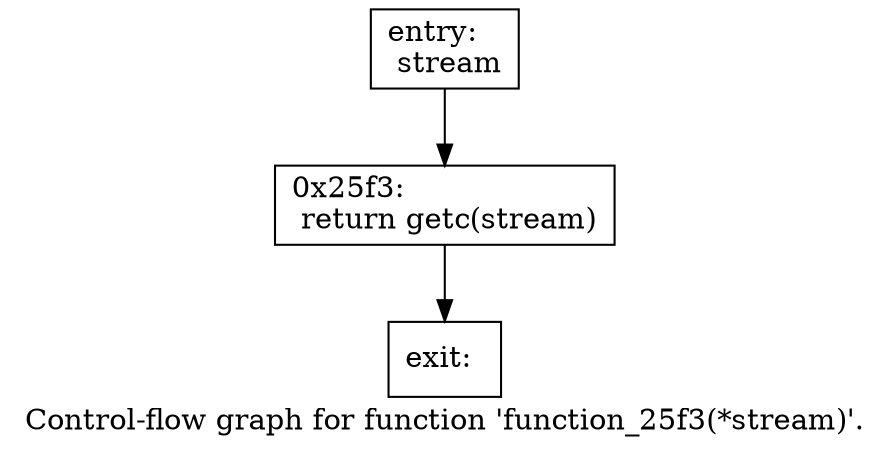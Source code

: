 digraph "Control-flow graph for function 'function_25f3(*stream)'." {
  label="Control-flow graph for function 'function_25f3(*stream)'.";
  node [shape=record];

  Node07713E20 [label="{entry:\l  stream\l}"];
  Node07713E20 -> Node07713F88;
  Node07713F88 [label="{0x25f3:\l  return getc(stream)\l}"];
  Node07713F88 -> Node07714690;
  Node07714690 [label="{exit:\l}"];

}
